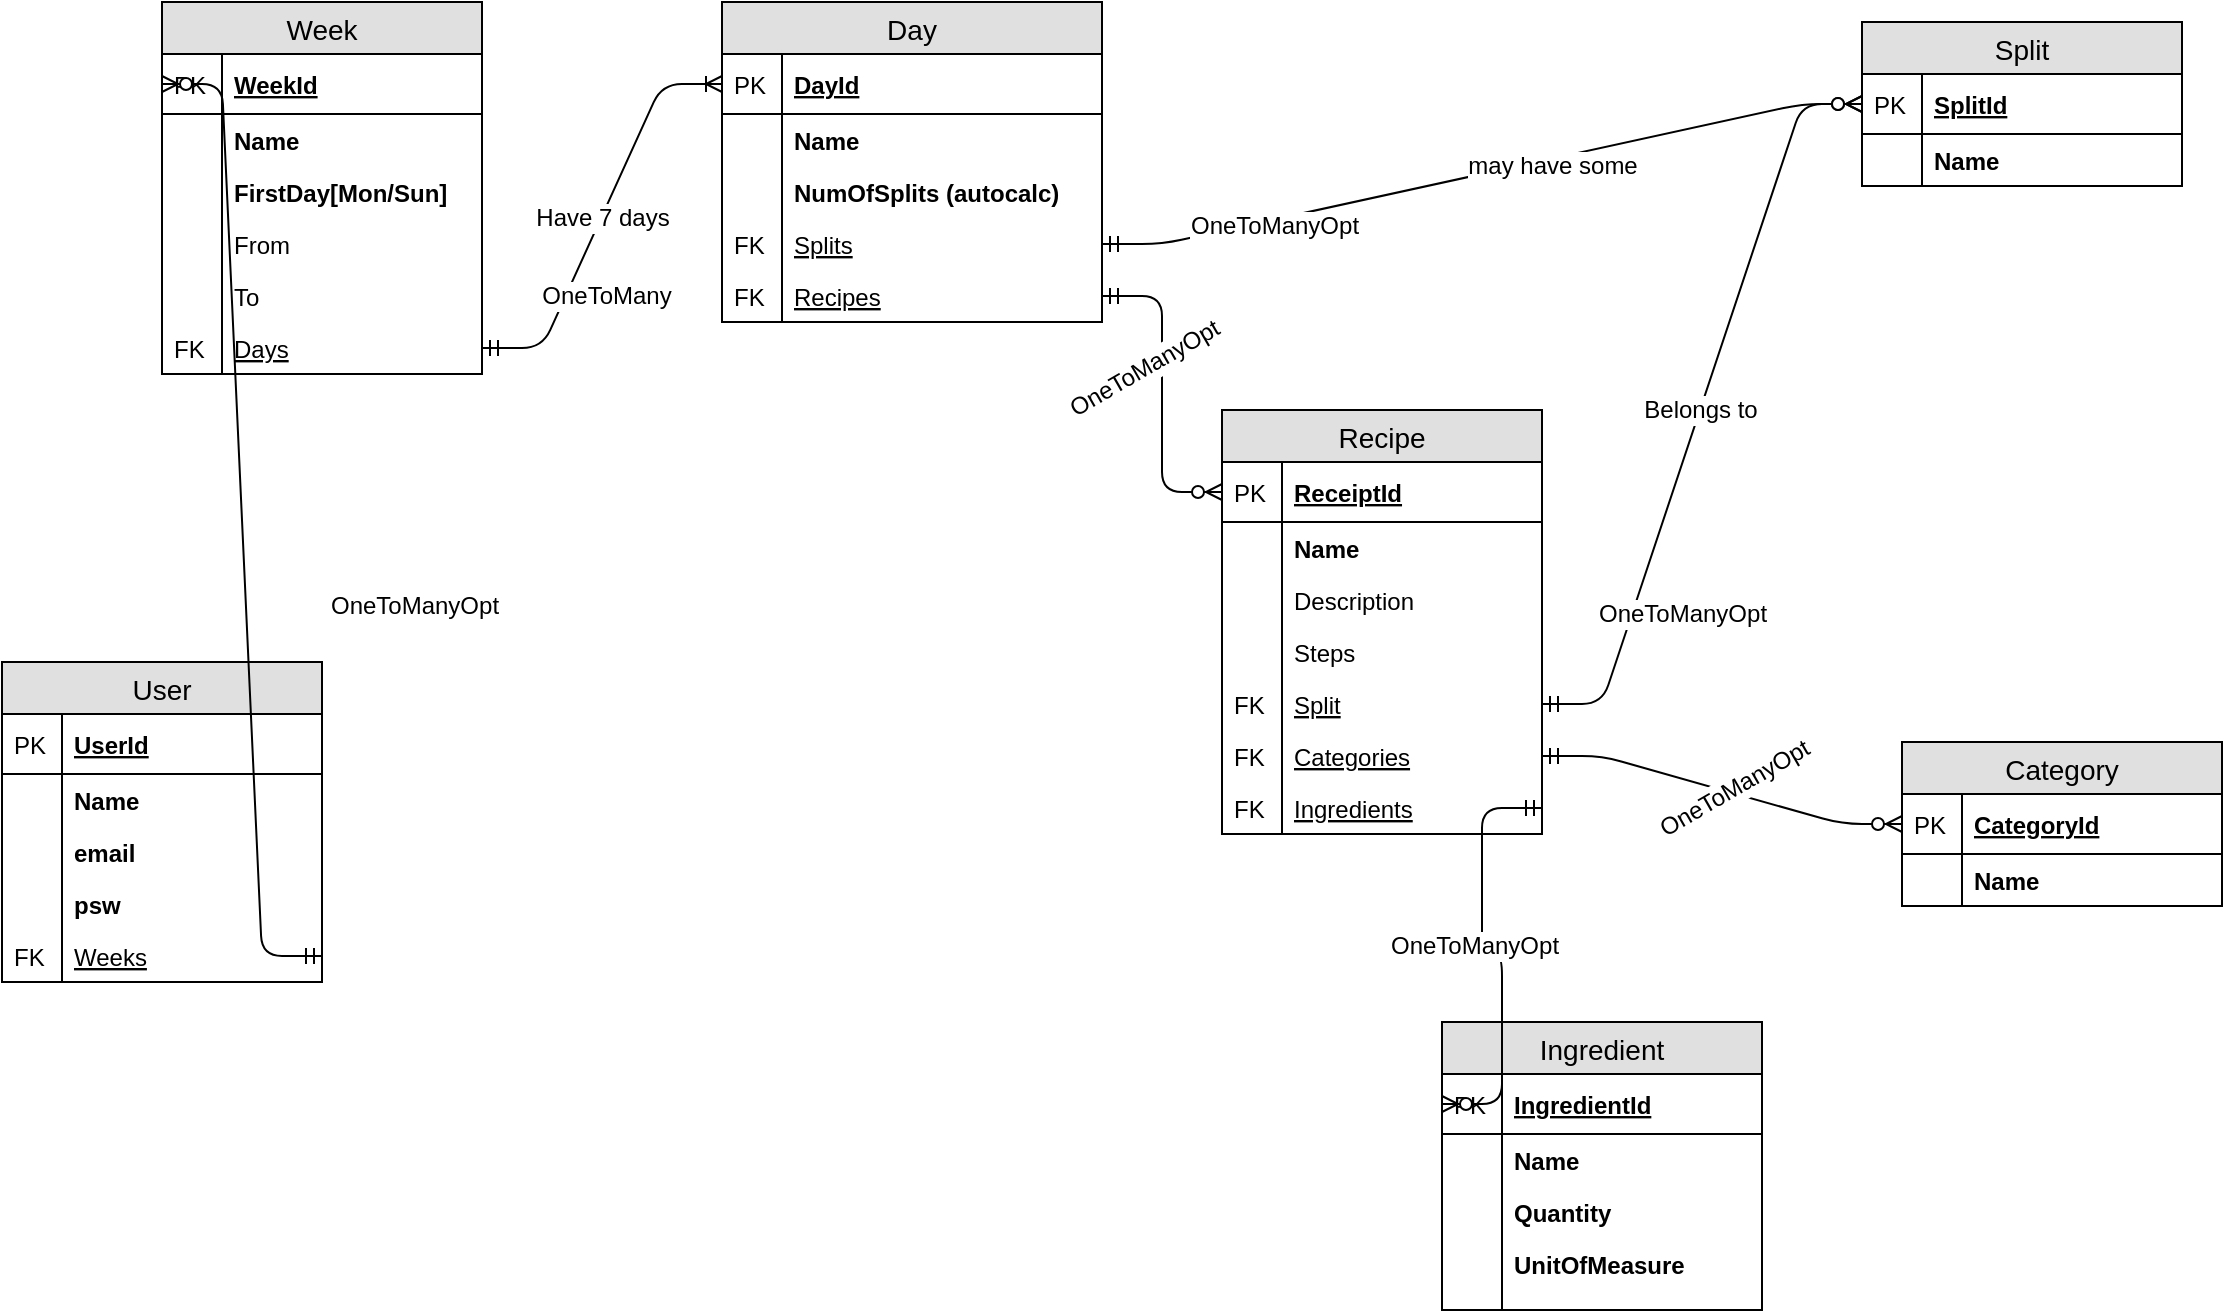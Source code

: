<mxfile version="12.9.3" type="device"><diagram id="C5RBs43oDa-KdzZeNtuy" name="ER Diagram"><mxGraphModel dx="768" dy="491" grid="1" gridSize="10" guides="1" tooltips="1" connect="1" arrows="1" fold="1" page="1" pageScale="1" pageWidth="1169" pageHeight="827" math="0" shadow="0"><root><mxCell id="WIyWlLk6GJQsqaUBKTNV-0"/><mxCell id="WIyWlLk6GJQsqaUBKTNV-1" parent="WIyWlLk6GJQsqaUBKTNV-0"/><mxCell id="Jio8RKkxneQwSCOwYxbg-38" value="" style="edgeStyle=entityRelationEdgeStyle;fontSize=12;html=1;endArrow=ERoneToMany;startArrow=ERmandOne;exitX=1;exitY=0.5;exitDx=0;exitDy=0;entryX=0;entryY=0.5;entryDx=0;entryDy=0;" parent="WIyWlLk6GJQsqaUBKTNV-1" source="Jio8RKkxneQwSCOwYxbg-25" target="Jio8RKkxneQwSCOwYxbg-28" edge="1"><mxGeometry width="100" height="100" relative="1" as="geometry"><mxPoint x="170" y="430" as="sourcePoint"/><mxPoint x="270" y="330" as="targetPoint"/></mxGeometry></mxCell><mxCell id="Jio8RKkxneQwSCOwYxbg-39" value="Have 7 days" style="text;html=1;align=center;verticalAlign=middle;resizable=0;points=[];labelBackgroundColor=#ffffff;" parent="Jio8RKkxneQwSCOwYxbg-38" vertex="1" connectable="0"><mxGeometry x="-0.005" relative="1" as="geometry"><mxPoint as="offset"/></mxGeometry></mxCell><mxCell id="Jio8RKkxneQwSCOwYxbg-82" value="OneToMany" style="text;html=1;align=center;verticalAlign=middle;resizable=0;points=[];labelBackgroundColor=#ffffff;" parent="Jio8RKkxneQwSCOwYxbg-38" vertex="1" connectable="0"><mxGeometry x="-0.776" y="13" relative="1" as="geometry"><mxPoint x="38.27" y="-12.97" as="offset"/></mxGeometry></mxCell><mxCell id="Jio8RKkxneQwSCOwYxbg-56" value="" style="edgeStyle=entityRelationEdgeStyle;fontSize=12;html=1;endArrow=ERzeroToMany;startArrow=ERmandOne;entryX=0;entryY=0.5;entryDx=0;entryDy=0;exitX=1;exitY=0.5;exitDx=0;exitDy=0;" parent="WIyWlLk6GJQsqaUBKTNV-1" source="Jio8RKkxneQwSCOwYxbg-34" target="Jio8RKkxneQwSCOwYxbg-46" edge="1"><mxGeometry width="100" height="100" relative="1" as="geometry"><mxPoint x="610" y="40" as="sourcePoint"/><mxPoint x="710" y="-60" as="targetPoint"/></mxGeometry></mxCell><mxCell id="Jio8RKkxneQwSCOwYxbg-81" value="may have some" style="text;html=1;align=center;verticalAlign=middle;resizable=0;points=[];labelBackgroundColor=#ffffff;" parent="Jio8RKkxneQwSCOwYxbg-56" vertex="1" connectable="0"><mxGeometry x="0.179" y="-3" relative="1" as="geometry"><mxPoint as="offset"/></mxGeometry></mxCell><mxCell id="Jio8RKkxneQwSCOwYxbg-72" value="" style="edgeStyle=entityRelationEdgeStyle;fontSize=12;html=1;endArrow=ERzeroToMany;startArrow=ERmandOne;entryX=0;entryY=0.5;entryDx=0;entryDy=0;exitX=1;exitY=0.5;exitDx=0;exitDy=0;" parent="WIyWlLk6GJQsqaUBKTNV-1" source="Jio8RKkxneQwSCOwYxbg-41" target="Jio8RKkxneQwSCOwYxbg-58" edge="1"><mxGeometry width="100" height="100" relative="1" as="geometry"><mxPoint x="670" y="222" as="sourcePoint"/><mxPoint x="800" y="62" as="targetPoint"/></mxGeometry></mxCell><mxCell id="Jio8RKkxneQwSCOwYxbg-77" value="" style="edgeStyle=entityRelationEdgeStyle;fontSize=12;html=1;endArrow=ERzeroToMany;startArrow=ERmandOne;exitX=1;exitY=0.5;exitDx=0;exitDy=0;entryX=0;entryY=0.5;entryDx=0;entryDy=0;" parent="WIyWlLk6GJQsqaUBKTNV-1" source="Jio8RKkxneQwSCOwYxbg-74" target="Jio8RKkxneQwSCOwYxbg-46" edge="1"><mxGeometry width="100" height="100" relative="1" as="geometry"><mxPoint x="950" y="500" as="sourcePoint"/><mxPoint x="1050" y="400" as="targetPoint"/></mxGeometry></mxCell><mxCell id="Jio8RKkxneQwSCOwYxbg-78" value="OneToManyOpt" style="text;html=1;align=center;verticalAlign=middle;resizable=0;points=[];labelBackgroundColor=#ffffff;" parent="Jio8RKkxneQwSCOwYxbg-77" vertex="1" connectable="0"><mxGeometry x="-0.345" y="-4" relative="1" as="geometry"><mxPoint x="6.09" y="41.72" as="offset"/></mxGeometry></mxCell><mxCell id="Jio8RKkxneQwSCOwYxbg-79" value="Belongs to" style="text;html=1;align=center;verticalAlign=middle;resizable=0;points=[];labelBackgroundColor=#ffffff;" parent="Jio8RKkxneQwSCOwYxbg-77" vertex="1" connectable="0"><mxGeometry x="-0.013" relative="1" as="geometry"><mxPoint as="offset"/></mxGeometry></mxCell><mxCell id="Jio8RKkxneQwSCOwYxbg-80" value="OneToManyOpt" style="text;html=1;align=center;verticalAlign=middle;resizable=0;points=[];labelBackgroundColor=#ffffff;" parent="WIyWlLk6GJQsqaUBKTNV-1" vertex="1" connectable="0"><mxGeometry x="639.998" y="130.0" as="geometry"><mxPoint x="36.09" y="41.72" as="offset"/></mxGeometry></mxCell><mxCell id="Jio8RKkxneQwSCOwYxbg-94" value="" style="edgeStyle=entityRelationEdgeStyle;fontSize=12;html=1;endArrow=ERzeroToMany;startArrow=ERmandOne;exitX=1;exitY=0.5;exitDx=0;exitDy=0;entryX=0;entryY=0.5;entryDx=0;entryDy=0;" parent="WIyWlLk6GJQsqaUBKTNV-1" source="Jio8RKkxneQwSCOwYxbg-70" target="Jio8RKkxneQwSCOwYxbg-84" edge="1"><mxGeometry width="100" height="100" relative="1" as="geometry"><mxPoint x="850" y="550" as="sourcePoint"/><mxPoint x="950" y="450" as="targetPoint"/></mxGeometry></mxCell><mxCell id="Jio8RKkxneQwSCOwYxbg-96" value="OneToManyOpt" style="text;html=1;align=center;verticalAlign=middle;resizable=0;points=[];labelBackgroundColor=#ffffff;rotation=-30;" parent="WIyWlLk6GJQsqaUBKTNV-1" vertex="1" connectable="0"><mxGeometry x="880.004" y="419.997" as="geometry"><mxPoint x="6.09" y="41.72" as="offset"/></mxGeometry></mxCell><mxCell id="Jio8RKkxneQwSCOwYxbg-97" value="OneToManyOpt" style="text;html=1;align=center;verticalAlign=middle;resizable=0;points=[];labelBackgroundColor=#ffffff;rotation=-30;" parent="WIyWlLk6GJQsqaUBKTNV-1" vertex="1" connectable="0"><mxGeometry x="585.004" y="209.997" as="geometry"><mxPoint x="6.09" y="41.72" as="offset"/></mxGeometry></mxCell><mxCell id="Jio8RKkxneQwSCOwYxbg-27" value="Day" style="swimlane;fontStyle=0;childLayout=stackLayout;horizontal=1;startSize=26;fillColor=#e0e0e0;horizontalStack=0;resizeParent=1;resizeParentMax=0;resizeLast=0;collapsible=1;marginBottom=0;swimlaneFillColor=#ffffff;align=center;fontSize=14;" parent="WIyWlLk6GJQsqaUBKTNV-1" vertex="1"><mxGeometry x="400" y="60" width="190" height="160" as="geometry"/></mxCell><mxCell id="Jio8RKkxneQwSCOwYxbg-28" value="DayId" style="shape=partialRectangle;top=0;left=0;right=0;bottom=1;align=left;verticalAlign=middle;fillColor=none;spacingLeft=34;spacingRight=4;overflow=hidden;rotatable=0;points=[[0,0.5],[1,0.5]];portConstraint=eastwest;dropTarget=0;fontStyle=5;fontSize=12;" parent="Jio8RKkxneQwSCOwYxbg-27" vertex="1"><mxGeometry y="26" width="190" height="30" as="geometry"/></mxCell><mxCell id="Jio8RKkxneQwSCOwYxbg-29" value="PK" style="shape=partialRectangle;top=0;left=0;bottom=0;fillColor=none;align=left;verticalAlign=middle;spacingLeft=4;spacingRight=4;overflow=hidden;rotatable=0;points=[];portConstraint=eastwest;part=1;fontSize=12;" parent="Jio8RKkxneQwSCOwYxbg-28" vertex="1" connectable="0"><mxGeometry width="30" height="30" as="geometry"/></mxCell><mxCell id="Jio8RKkxneQwSCOwYxbg-30" value="Name" style="shape=partialRectangle;top=0;left=0;right=0;bottom=0;align=left;verticalAlign=top;fillColor=none;spacingLeft=34;spacingRight=4;overflow=hidden;rotatable=0;points=[[0,0.5],[1,0.5]];portConstraint=eastwest;dropTarget=0;fontSize=12;fontStyle=1" parent="Jio8RKkxneQwSCOwYxbg-27" vertex="1"><mxGeometry y="56" width="190" height="26" as="geometry"/></mxCell><mxCell id="Jio8RKkxneQwSCOwYxbg-31" value="" style="shape=partialRectangle;top=0;left=0;bottom=0;fillColor=none;align=left;verticalAlign=top;spacingLeft=4;spacingRight=4;overflow=hidden;rotatable=0;points=[];portConstraint=eastwest;part=1;fontSize=12;" parent="Jio8RKkxneQwSCOwYxbg-30" vertex="1" connectable="0"><mxGeometry width="30" height="26" as="geometry"/></mxCell><mxCell id="Jio8RKkxneQwSCOwYxbg-32" value="NumOfSplits (autocalc)" style="shape=partialRectangle;top=0;left=0;right=0;bottom=0;align=left;verticalAlign=top;fillColor=none;spacingLeft=34;spacingRight=4;overflow=hidden;rotatable=0;points=[[0,0.5],[1,0.5]];portConstraint=eastwest;dropTarget=0;fontSize=12;fontStyle=1" parent="Jio8RKkxneQwSCOwYxbg-27" vertex="1"><mxGeometry y="82" width="190" height="26" as="geometry"/></mxCell><mxCell id="Jio8RKkxneQwSCOwYxbg-33" value="" style="shape=partialRectangle;top=0;left=0;bottom=0;fillColor=none;align=left;verticalAlign=top;spacingLeft=4;spacingRight=4;overflow=hidden;rotatable=0;points=[];portConstraint=eastwest;part=1;fontSize=12;" parent="Jio8RKkxneQwSCOwYxbg-32" vertex="1" connectable="0"><mxGeometry width="30" height="26" as="geometry"/></mxCell><mxCell id="Jio8RKkxneQwSCOwYxbg-34" value="Splits" style="shape=partialRectangle;top=0;left=0;right=0;bottom=0;align=left;verticalAlign=top;fillColor=none;spacingLeft=34;spacingRight=4;overflow=hidden;rotatable=0;points=[[0,0.5],[1,0.5]];portConstraint=eastwest;dropTarget=0;fontSize=12;fontStyle=4" parent="Jio8RKkxneQwSCOwYxbg-27" vertex="1"><mxGeometry y="108" width="190" height="26" as="geometry"/></mxCell><mxCell id="Jio8RKkxneQwSCOwYxbg-35" value="FK" style="shape=partialRectangle;top=0;left=0;bottom=0;fillColor=none;align=left;verticalAlign=top;spacingLeft=4;spacingRight=4;overflow=hidden;rotatable=0;points=[];portConstraint=eastwest;part=1;fontSize=12;" parent="Jio8RKkxneQwSCOwYxbg-34" vertex="1" connectable="0"><mxGeometry width="30" height="26" as="geometry"/></mxCell><mxCell id="Jio8RKkxneQwSCOwYxbg-41" value="Recipes" style="shape=partialRectangle;top=0;left=0;right=0;bottom=0;align=left;verticalAlign=top;fillColor=none;spacingLeft=34;spacingRight=4;overflow=hidden;rotatable=0;points=[[0,0.5],[1,0.5]];portConstraint=eastwest;dropTarget=0;fontSize=12;fontStyle=4" parent="Jio8RKkxneQwSCOwYxbg-27" vertex="1"><mxGeometry y="134" width="190" height="26" as="geometry"/></mxCell><mxCell id="Jio8RKkxneQwSCOwYxbg-42" value="FK" style="shape=partialRectangle;top=0;left=0;bottom=0;fillColor=none;align=left;verticalAlign=top;spacingLeft=4;spacingRight=4;overflow=hidden;rotatable=0;points=[];portConstraint=eastwest;part=1;fontSize=12;" parent="Jio8RKkxneQwSCOwYxbg-41" vertex="1" connectable="0"><mxGeometry width="30" height="26" as="geometry"/></mxCell><mxCell id="Jio8RKkxneQwSCOwYxbg-57" value="Recipe" style="swimlane;fontStyle=0;childLayout=stackLayout;horizontal=1;startSize=26;fillColor=#e0e0e0;horizontalStack=0;resizeParent=1;resizeParentMax=0;resizeLast=0;collapsible=1;marginBottom=0;swimlaneFillColor=#ffffff;align=center;fontSize=14;" parent="WIyWlLk6GJQsqaUBKTNV-1" vertex="1"><mxGeometry x="650" y="264" width="160" height="212" as="geometry"/></mxCell><mxCell id="Jio8RKkxneQwSCOwYxbg-58" value="ReceiptId" style="shape=partialRectangle;top=0;left=0;right=0;bottom=1;align=left;verticalAlign=middle;fillColor=none;spacingLeft=34;spacingRight=4;overflow=hidden;rotatable=0;points=[[0,0.5],[1,0.5]];portConstraint=eastwest;dropTarget=0;fontStyle=5;fontSize=12;" parent="Jio8RKkxneQwSCOwYxbg-57" vertex="1"><mxGeometry y="26" width="160" height="30" as="geometry"/></mxCell><mxCell id="Jio8RKkxneQwSCOwYxbg-59" value="PK" style="shape=partialRectangle;top=0;left=0;bottom=0;fillColor=none;align=left;verticalAlign=middle;spacingLeft=4;spacingRight=4;overflow=hidden;rotatable=0;points=[];portConstraint=eastwest;part=1;fontSize=12;" parent="Jio8RKkxneQwSCOwYxbg-58" vertex="1" connectable="0"><mxGeometry width="30" height="30" as="geometry"/></mxCell><mxCell id="Jio8RKkxneQwSCOwYxbg-60" value="Name" style="shape=partialRectangle;top=0;left=0;right=0;bottom=0;align=left;verticalAlign=top;fillColor=none;spacingLeft=34;spacingRight=4;overflow=hidden;rotatable=0;points=[[0,0.5],[1,0.5]];portConstraint=eastwest;dropTarget=0;fontSize=12;fontStyle=1" parent="Jio8RKkxneQwSCOwYxbg-57" vertex="1"><mxGeometry y="56" width="160" height="26" as="geometry"/></mxCell><mxCell id="Jio8RKkxneQwSCOwYxbg-61" value="" style="shape=partialRectangle;top=0;left=0;bottom=0;fillColor=none;align=left;verticalAlign=top;spacingLeft=4;spacingRight=4;overflow=hidden;rotatable=0;points=[];portConstraint=eastwest;part=1;fontSize=12;" parent="Jio8RKkxneQwSCOwYxbg-60" vertex="1" connectable="0"><mxGeometry width="30" height="26" as="geometry"/></mxCell><mxCell id="Jio8RKkxneQwSCOwYxbg-62" value="Description" style="shape=partialRectangle;top=0;left=0;right=0;bottom=0;align=left;verticalAlign=top;fillColor=none;spacingLeft=34;spacingRight=4;overflow=hidden;rotatable=0;points=[[0,0.5],[1,0.5]];portConstraint=eastwest;dropTarget=0;fontSize=12;" parent="Jio8RKkxneQwSCOwYxbg-57" vertex="1"><mxGeometry y="82" width="160" height="26" as="geometry"/></mxCell><mxCell id="Jio8RKkxneQwSCOwYxbg-63" value="" style="shape=partialRectangle;top=0;left=0;bottom=0;fillColor=none;align=left;verticalAlign=top;spacingLeft=4;spacingRight=4;overflow=hidden;rotatable=0;points=[];portConstraint=eastwest;part=1;fontSize=12;" parent="Jio8RKkxneQwSCOwYxbg-62" vertex="1" connectable="0"><mxGeometry width="30" height="26" as="geometry"/></mxCell><mxCell id="Jio8RKkxneQwSCOwYxbg-68" value="Steps" style="shape=partialRectangle;top=0;left=0;right=0;bottom=0;align=left;verticalAlign=top;fillColor=none;spacingLeft=34;spacingRight=4;overflow=hidden;rotatable=0;points=[[0,0.5],[1,0.5]];portConstraint=eastwest;dropTarget=0;fontSize=12;" parent="Jio8RKkxneQwSCOwYxbg-57" vertex="1"><mxGeometry y="108" width="160" height="26" as="geometry"/></mxCell><mxCell id="Jio8RKkxneQwSCOwYxbg-69" value="" style="shape=partialRectangle;top=0;left=0;bottom=0;fillColor=none;align=left;verticalAlign=top;spacingLeft=4;spacingRight=4;overflow=hidden;rotatable=0;points=[];portConstraint=eastwest;part=1;fontSize=12;" parent="Jio8RKkxneQwSCOwYxbg-68" vertex="1" connectable="0"><mxGeometry width="30" height="26" as="geometry"/></mxCell><mxCell id="Jio8RKkxneQwSCOwYxbg-74" value="Split" style="shape=partialRectangle;top=0;left=0;right=0;bottom=0;align=left;verticalAlign=top;fillColor=none;spacingLeft=34;spacingRight=4;overflow=hidden;rotatable=0;points=[[0,0.5],[1,0.5]];portConstraint=eastwest;dropTarget=0;fontSize=12;fontStyle=4" parent="Jio8RKkxneQwSCOwYxbg-57" vertex="1"><mxGeometry y="134" width="160" height="26" as="geometry"/></mxCell><mxCell id="Jio8RKkxneQwSCOwYxbg-75" value="FK" style="shape=partialRectangle;top=0;left=0;bottom=0;fillColor=none;align=left;verticalAlign=top;spacingLeft=4;spacingRight=4;overflow=hidden;rotatable=0;points=[];portConstraint=eastwest;part=1;fontSize=12;" parent="Jio8RKkxneQwSCOwYxbg-74" vertex="1" connectable="0"><mxGeometry width="30" height="26" as="geometry"/></mxCell><mxCell id="Jio8RKkxneQwSCOwYxbg-70" value="Categories" style="shape=partialRectangle;top=0;left=0;right=0;bottom=0;align=left;verticalAlign=top;fillColor=none;spacingLeft=34;spacingRight=4;overflow=hidden;rotatable=0;points=[[0,0.5],[1,0.5]];portConstraint=eastwest;dropTarget=0;fontSize=12;fontStyle=4" parent="Jio8RKkxneQwSCOwYxbg-57" vertex="1"><mxGeometry y="160" width="160" height="26" as="geometry"/></mxCell><mxCell id="Jio8RKkxneQwSCOwYxbg-71" value="FK" style="shape=partialRectangle;top=0;left=0;bottom=0;fillColor=none;align=left;verticalAlign=top;spacingLeft=4;spacingRight=4;overflow=hidden;rotatable=0;points=[];portConstraint=eastwest;part=1;fontSize=12;" parent="Jio8RKkxneQwSCOwYxbg-70" vertex="1" connectable="0"><mxGeometry width="30" height="26" as="geometry"/></mxCell><mxCell id="Jio8RKkxneQwSCOwYxbg-64" value="Ingredients" style="shape=partialRectangle;top=0;left=0;right=0;bottom=0;align=left;verticalAlign=top;fillColor=none;spacingLeft=34;spacingRight=4;overflow=hidden;rotatable=0;points=[[0,0.5],[1,0.5]];portConstraint=eastwest;dropTarget=0;fontSize=12;fontStyle=4" parent="Jio8RKkxneQwSCOwYxbg-57" vertex="1"><mxGeometry y="186" width="160" height="26" as="geometry"/></mxCell><mxCell id="Jio8RKkxneQwSCOwYxbg-65" value="FK" style="shape=partialRectangle;top=0;left=0;bottom=0;fillColor=none;align=left;verticalAlign=top;spacingLeft=4;spacingRight=4;overflow=hidden;rotatable=0;points=[];portConstraint=eastwest;part=1;fontSize=12;" parent="Jio8RKkxneQwSCOwYxbg-64" vertex="1" connectable="0"><mxGeometry width="30" height="26" as="geometry"/></mxCell><mxCell id="Jio8RKkxneQwSCOwYxbg-45" value="Split" style="swimlane;fontStyle=0;childLayout=stackLayout;horizontal=1;startSize=26;fillColor=#e0e0e0;horizontalStack=0;resizeParent=1;resizeParentMax=0;resizeLast=0;collapsible=1;marginBottom=0;swimlaneFillColor=#ffffff;align=center;fontSize=14;" parent="WIyWlLk6GJQsqaUBKTNV-1" vertex="1"><mxGeometry x="970" y="70" width="160" height="82" as="geometry"/></mxCell><mxCell id="Jio8RKkxneQwSCOwYxbg-46" value="SplitId" style="shape=partialRectangle;top=0;left=0;right=0;bottom=1;align=left;verticalAlign=middle;fillColor=none;spacingLeft=34;spacingRight=4;overflow=hidden;rotatable=0;points=[[0,0.5],[1,0.5]];portConstraint=eastwest;dropTarget=0;fontStyle=5;fontSize=12;" parent="Jio8RKkxneQwSCOwYxbg-45" vertex="1"><mxGeometry y="26" width="160" height="30" as="geometry"/></mxCell><mxCell id="Jio8RKkxneQwSCOwYxbg-47" value="PK" style="shape=partialRectangle;top=0;left=0;bottom=0;fillColor=none;align=left;verticalAlign=middle;spacingLeft=4;spacingRight=4;overflow=hidden;rotatable=0;points=[];portConstraint=eastwest;part=1;fontSize=12;" parent="Jio8RKkxneQwSCOwYxbg-46" vertex="1" connectable="0"><mxGeometry width="30" height="30" as="geometry"/></mxCell><mxCell id="Jio8RKkxneQwSCOwYxbg-48" value="Name" style="shape=partialRectangle;top=0;left=0;right=0;bottom=0;align=left;verticalAlign=top;fillColor=none;spacingLeft=34;spacingRight=4;overflow=hidden;rotatable=0;points=[[0,0.5],[1,0.5]];portConstraint=eastwest;dropTarget=0;fontSize=12;fontStyle=1" parent="Jio8RKkxneQwSCOwYxbg-45" vertex="1"><mxGeometry y="56" width="160" height="26" as="geometry"/></mxCell><mxCell id="Jio8RKkxneQwSCOwYxbg-49" value="" style="shape=partialRectangle;top=0;left=0;bottom=0;fillColor=none;align=left;verticalAlign=top;spacingLeft=4;spacingRight=4;overflow=hidden;rotatable=0;points=[];portConstraint=eastwest;part=1;fontSize=12;" parent="Jio8RKkxneQwSCOwYxbg-48" vertex="1" connectable="0"><mxGeometry width="30" height="26" as="geometry"/></mxCell><mxCell id="Jio8RKkxneQwSCOwYxbg-83" value="Category" style="swimlane;fontStyle=0;childLayout=stackLayout;horizontal=1;startSize=26;fillColor=#e0e0e0;horizontalStack=0;resizeParent=1;resizeParentMax=0;resizeLast=0;collapsible=1;marginBottom=0;swimlaneFillColor=#ffffff;align=center;fontSize=14;" parent="WIyWlLk6GJQsqaUBKTNV-1" vertex="1"><mxGeometry x="990" y="430" width="160" height="82" as="geometry"/></mxCell><mxCell id="Jio8RKkxneQwSCOwYxbg-84" value="CategoryId" style="shape=partialRectangle;top=0;left=0;right=0;bottom=1;align=left;verticalAlign=middle;fillColor=none;spacingLeft=34;spacingRight=4;overflow=hidden;rotatable=0;points=[[0,0.5],[1,0.5]];portConstraint=eastwest;dropTarget=0;fontStyle=5;fontSize=12;" parent="Jio8RKkxneQwSCOwYxbg-83" vertex="1"><mxGeometry y="26" width="160" height="30" as="geometry"/></mxCell><mxCell id="Jio8RKkxneQwSCOwYxbg-85" value="PK" style="shape=partialRectangle;top=0;left=0;bottom=0;fillColor=none;align=left;verticalAlign=middle;spacingLeft=4;spacingRight=4;overflow=hidden;rotatable=0;points=[];portConstraint=eastwest;part=1;fontSize=12;" parent="Jio8RKkxneQwSCOwYxbg-84" vertex="1" connectable="0"><mxGeometry width="30" height="30" as="geometry"/></mxCell><mxCell id="Jio8RKkxneQwSCOwYxbg-86" value="Name" style="shape=partialRectangle;top=0;left=0;right=0;bottom=0;align=left;verticalAlign=top;fillColor=none;spacingLeft=34;spacingRight=4;overflow=hidden;rotatable=0;points=[[0,0.5],[1,0.5]];portConstraint=eastwest;dropTarget=0;fontSize=12;fontStyle=1" parent="Jio8RKkxneQwSCOwYxbg-83" vertex="1"><mxGeometry y="56" width="160" height="26" as="geometry"/></mxCell><mxCell id="Jio8RKkxneQwSCOwYxbg-87" value="" style="shape=partialRectangle;top=0;left=0;bottom=0;fillColor=none;align=left;verticalAlign=top;spacingLeft=4;spacingRight=4;overflow=hidden;rotatable=0;points=[];portConstraint=eastwest;part=1;fontSize=12;" parent="Jio8RKkxneQwSCOwYxbg-86" vertex="1" connectable="0"><mxGeometry width="30" height="26" as="geometry"/></mxCell><mxCell id="Jio8RKkxneQwSCOwYxbg-6" value="Week" style="swimlane;fontStyle=0;childLayout=stackLayout;horizontal=1;startSize=26;fillColor=#e0e0e0;horizontalStack=0;resizeParent=1;resizeParentMax=0;resizeLast=0;collapsible=1;marginBottom=0;swimlaneFillColor=#ffffff;align=center;fontSize=14;" parent="WIyWlLk6GJQsqaUBKTNV-1" vertex="1"><mxGeometry x="120" y="60" width="160" height="186" as="geometry"/></mxCell><mxCell id="Jio8RKkxneQwSCOwYxbg-7" value="WeekId" style="shape=partialRectangle;top=0;left=0;right=0;bottom=1;align=left;verticalAlign=middle;fillColor=none;spacingLeft=34;spacingRight=4;overflow=hidden;rotatable=0;points=[[0,0.5],[1,0.5]];portConstraint=eastwest;dropTarget=0;fontStyle=5;fontSize=12;" parent="Jio8RKkxneQwSCOwYxbg-6" vertex="1"><mxGeometry y="26" width="160" height="30" as="geometry"/></mxCell><mxCell id="Jio8RKkxneQwSCOwYxbg-8" value="PK" style="shape=partialRectangle;top=0;left=0;bottom=0;fillColor=none;align=left;verticalAlign=middle;spacingLeft=4;spacingRight=4;overflow=hidden;rotatable=0;points=[];portConstraint=eastwest;part=1;fontSize=12;" parent="Jio8RKkxneQwSCOwYxbg-7" vertex="1" connectable="0"><mxGeometry width="30" height="30" as="geometry"/></mxCell><mxCell id="Jio8RKkxneQwSCOwYxbg-9" value="Name" style="shape=partialRectangle;top=0;left=0;right=0;bottom=0;align=left;verticalAlign=top;fillColor=none;spacingLeft=34;spacingRight=4;overflow=hidden;rotatable=0;points=[[0,0.5],[1,0.5]];portConstraint=eastwest;dropTarget=0;fontSize=12;fontStyle=1" parent="Jio8RKkxneQwSCOwYxbg-6" vertex="1"><mxGeometry y="56" width="160" height="26" as="geometry"/></mxCell><mxCell id="Jio8RKkxneQwSCOwYxbg-10" value="" style="shape=partialRectangle;top=0;left=0;bottom=0;fillColor=none;align=left;verticalAlign=top;spacingLeft=4;spacingRight=4;overflow=hidden;rotatable=0;points=[];portConstraint=eastwest;part=1;fontSize=12;" parent="Jio8RKkxneQwSCOwYxbg-9" vertex="1" connectable="0"><mxGeometry width="30" height="26" as="geometry"/></mxCell><mxCell id="Jio8RKkxneQwSCOwYxbg-19" value="FirstDay[Mon/Sun]" style="shape=partialRectangle;top=0;left=0;right=0;bottom=0;align=left;verticalAlign=top;fillColor=none;spacingLeft=34;spacingRight=4;overflow=hidden;rotatable=0;points=[[0,0.5],[1,0.5]];portConstraint=eastwest;dropTarget=0;fontSize=12;fontStyle=1" parent="Jio8RKkxneQwSCOwYxbg-6" vertex="1"><mxGeometry y="82" width="160" height="26" as="geometry"/></mxCell><mxCell id="Jio8RKkxneQwSCOwYxbg-20" value="" style="shape=partialRectangle;top=0;left=0;bottom=0;fillColor=none;align=left;verticalAlign=top;spacingLeft=4;spacingRight=4;overflow=hidden;rotatable=0;points=[];portConstraint=eastwest;part=1;fontSize=12;" parent="Jio8RKkxneQwSCOwYxbg-19" vertex="1" connectable="0"><mxGeometry width="30" height="26" as="geometry"/></mxCell><mxCell id="Jio8RKkxneQwSCOwYxbg-11" value="From" style="shape=partialRectangle;top=0;left=0;right=0;bottom=0;align=left;verticalAlign=top;fillColor=none;spacingLeft=34;spacingRight=4;overflow=hidden;rotatable=0;points=[[0,0.5],[1,0.5]];portConstraint=eastwest;dropTarget=0;fontSize=12;" parent="Jio8RKkxneQwSCOwYxbg-6" vertex="1"><mxGeometry y="108" width="160" height="26" as="geometry"/></mxCell><mxCell id="Jio8RKkxneQwSCOwYxbg-12" value="" style="shape=partialRectangle;top=0;left=0;bottom=0;fillColor=none;align=left;verticalAlign=top;spacingLeft=4;spacingRight=4;overflow=hidden;rotatable=0;points=[];portConstraint=eastwest;part=1;fontSize=12;" parent="Jio8RKkxneQwSCOwYxbg-11" vertex="1" connectable="0"><mxGeometry width="30" height="26" as="geometry"/></mxCell><mxCell id="Jio8RKkxneQwSCOwYxbg-13" value="To" style="shape=partialRectangle;top=0;left=0;right=0;bottom=0;align=left;verticalAlign=top;fillColor=none;spacingLeft=34;spacingRight=4;overflow=hidden;rotatable=0;points=[[0,0.5],[1,0.5]];portConstraint=eastwest;dropTarget=0;fontSize=12;" parent="Jio8RKkxneQwSCOwYxbg-6" vertex="1"><mxGeometry y="134" width="160" height="26" as="geometry"/></mxCell><mxCell id="Jio8RKkxneQwSCOwYxbg-14" value="" style="shape=partialRectangle;top=0;left=0;bottom=0;fillColor=none;align=left;verticalAlign=top;spacingLeft=4;spacingRight=4;overflow=hidden;rotatable=0;points=[];portConstraint=eastwest;part=1;fontSize=12;" parent="Jio8RKkxneQwSCOwYxbg-13" vertex="1" connectable="0"><mxGeometry width="30" height="26" as="geometry"/></mxCell><mxCell id="Jio8RKkxneQwSCOwYxbg-25" value="Days" style="shape=partialRectangle;top=0;left=0;right=0;bottom=0;align=left;verticalAlign=top;fillColor=none;spacingLeft=34;spacingRight=4;overflow=hidden;rotatable=0;points=[[0,0.5],[1,0.5]];portConstraint=eastwest;dropTarget=0;fontSize=12;fontStyle=4" parent="Jio8RKkxneQwSCOwYxbg-6" vertex="1"><mxGeometry y="160" width="160" height="26" as="geometry"/></mxCell><mxCell id="Jio8RKkxneQwSCOwYxbg-26" value="FK" style="shape=partialRectangle;top=0;left=0;bottom=0;fillColor=none;align=left;verticalAlign=top;spacingLeft=4;spacingRight=4;overflow=hidden;rotatable=0;points=[];portConstraint=eastwest;part=1;fontSize=12;" parent="Jio8RKkxneQwSCOwYxbg-25" vertex="1" connectable="0"><mxGeometry width="30" height="26" as="geometry"/></mxCell><mxCell id="Jio8RKkxneQwSCOwYxbg-98" value="Ingredient" style="swimlane;fontStyle=0;childLayout=stackLayout;horizontal=1;startSize=26;fillColor=#e0e0e0;horizontalStack=0;resizeParent=1;resizeParentMax=0;resizeLast=0;collapsible=1;marginBottom=0;swimlaneFillColor=#ffffff;align=center;fontSize=14;" parent="WIyWlLk6GJQsqaUBKTNV-1" vertex="1"><mxGeometry x="760" y="570" width="160" height="144" as="geometry"/></mxCell><mxCell id="Jio8RKkxneQwSCOwYxbg-99" value="IngredientId" style="shape=partialRectangle;top=0;left=0;right=0;bottom=1;align=left;verticalAlign=middle;fillColor=none;spacingLeft=34;spacingRight=4;overflow=hidden;rotatable=0;points=[[0,0.5],[1,0.5]];portConstraint=eastwest;dropTarget=0;fontStyle=5;fontSize=12;" parent="Jio8RKkxneQwSCOwYxbg-98" vertex="1"><mxGeometry y="26" width="160" height="30" as="geometry"/></mxCell><mxCell id="Jio8RKkxneQwSCOwYxbg-100" value="PK" style="shape=partialRectangle;top=0;left=0;bottom=0;fillColor=none;align=left;verticalAlign=middle;spacingLeft=4;spacingRight=4;overflow=hidden;rotatable=0;points=[];portConstraint=eastwest;part=1;fontSize=12;" parent="Jio8RKkxneQwSCOwYxbg-99" vertex="1" connectable="0"><mxGeometry width="30" height="30" as="geometry"/></mxCell><mxCell id="Jio8RKkxneQwSCOwYxbg-101" value="Name" style="shape=partialRectangle;top=0;left=0;right=0;bottom=0;align=left;verticalAlign=top;fillColor=none;spacingLeft=34;spacingRight=4;overflow=hidden;rotatable=0;points=[[0,0.5],[1,0.5]];portConstraint=eastwest;dropTarget=0;fontSize=12;fontStyle=1" parent="Jio8RKkxneQwSCOwYxbg-98" vertex="1"><mxGeometry y="56" width="160" height="26" as="geometry"/></mxCell><mxCell id="Jio8RKkxneQwSCOwYxbg-102" value="" style="shape=partialRectangle;top=0;left=0;bottom=0;fillColor=none;align=left;verticalAlign=top;spacingLeft=4;spacingRight=4;overflow=hidden;rotatable=0;points=[];portConstraint=eastwest;part=1;fontSize=12;" parent="Jio8RKkxneQwSCOwYxbg-101" vertex="1" connectable="0"><mxGeometry width="30" height="26" as="geometry"/></mxCell><mxCell id="Jio8RKkxneQwSCOwYxbg-105" value="Quantity" style="shape=partialRectangle;top=0;left=0;right=0;bottom=0;align=left;verticalAlign=top;fillColor=none;spacingLeft=34;spacingRight=4;overflow=hidden;rotatable=0;points=[[0,0.5],[1,0.5]];portConstraint=eastwest;dropTarget=0;fontSize=12;fontStyle=1" parent="Jio8RKkxneQwSCOwYxbg-98" vertex="1"><mxGeometry y="82" width="160" height="26" as="geometry"/></mxCell><mxCell id="Jio8RKkxneQwSCOwYxbg-106" value="" style="shape=partialRectangle;top=0;left=0;bottom=0;fillColor=none;align=left;verticalAlign=top;spacingLeft=4;spacingRight=4;overflow=hidden;rotatable=0;points=[];portConstraint=eastwest;part=1;fontSize=12;" parent="Jio8RKkxneQwSCOwYxbg-105" vertex="1" connectable="0"><mxGeometry width="30" height="26" as="geometry"/></mxCell><mxCell id="Jio8RKkxneQwSCOwYxbg-103" value="UnitOfMeasure" style="shape=partialRectangle;top=0;left=0;right=0;bottom=0;align=left;verticalAlign=top;fillColor=none;spacingLeft=34;spacingRight=4;overflow=hidden;rotatable=0;points=[[0,0.5],[1,0.5]];portConstraint=eastwest;dropTarget=0;fontSize=12;fontStyle=1" parent="Jio8RKkxneQwSCOwYxbg-98" vertex="1"><mxGeometry y="108" width="160" height="26" as="geometry"/></mxCell><mxCell id="Jio8RKkxneQwSCOwYxbg-104" value="" style="shape=partialRectangle;top=0;left=0;bottom=0;fillColor=none;align=left;verticalAlign=top;spacingLeft=4;spacingRight=4;overflow=hidden;rotatable=0;points=[];portConstraint=eastwest;part=1;fontSize=12;" parent="Jio8RKkxneQwSCOwYxbg-103" vertex="1" connectable="0"><mxGeometry width="30" height="26" as="geometry"/></mxCell><mxCell id="Jio8RKkxneQwSCOwYxbg-107" value="" style="shape=partialRectangle;top=0;left=0;right=0;bottom=0;align=left;verticalAlign=top;fillColor=none;spacingLeft=34;spacingRight=4;overflow=hidden;rotatable=0;points=[[0,0.5],[1,0.5]];portConstraint=eastwest;dropTarget=0;fontSize=12;fontStyle=1" parent="Jio8RKkxneQwSCOwYxbg-98" vertex="1"><mxGeometry y="134" width="160" height="10" as="geometry"/></mxCell><mxCell id="Jio8RKkxneQwSCOwYxbg-108" value="" style="shape=partialRectangle;top=0;left=0;bottom=0;fillColor=none;align=left;verticalAlign=top;spacingLeft=4;spacingRight=4;overflow=hidden;rotatable=0;points=[];portConstraint=eastwest;part=1;fontSize=12;" parent="Jio8RKkxneQwSCOwYxbg-107" vertex="1" connectable="0"><mxGeometry width="30" height="10" as="geometry"/></mxCell><mxCell id="Jio8RKkxneQwSCOwYxbg-109" value="" style="edgeStyle=entityRelationEdgeStyle;fontSize=12;html=1;endArrow=ERzeroToMany;startArrow=ERmandOne;exitX=1;exitY=0.5;exitDx=0;exitDy=0;entryX=0;entryY=0.5;entryDx=0;entryDy=0;" parent="WIyWlLk6GJQsqaUBKTNV-1" source="Jio8RKkxneQwSCOwYxbg-64" target="Jio8RKkxneQwSCOwYxbg-99" edge="1"><mxGeometry width="100" height="100" relative="1" as="geometry"><mxPoint x="820" y="447" as="sourcePoint"/><mxPoint x="1000" y="481" as="targetPoint"/></mxGeometry></mxCell><mxCell id="Jio8RKkxneQwSCOwYxbg-110" value="OneToManyOpt" style="text;html=1;align=center;verticalAlign=middle;resizable=0;points=[];labelBackgroundColor=#ffffff;" parent="WIyWlLk6GJQsqaUBKTNV-1" vertex="1" connectable="0"><mxGeometry x="769.999" y="490.001" as="geometry"><mxPoint x="6.09" y="41.72" as="offset"/></mxGeometry></mxCell><mxCell id="qO9bFzKhMsTwr4D29X79-0" value="User" style="swimlane;fontStyle=0;childLayout=stackLayout;horizontal=1;startSize=26;fillColor=#e0e0e0;horizontalStack=0;resizeParent=1;resizeParentMax=0;resizeLast=0;collapsible=1;marginBottom=0;swimlaneFillColor=#ffffff;align=center;fontSize=14;" parent="WIyWlLk6GJQsqaUBKTNV-1" vertex="1"><mxGeometry x="40" y="390" width="160" height="160" as="geometry"/></mxCell><mxCell id="qO9bFzKhMsTwr4D29X79-1" value="UserId" style="shape=partialRectangle;top=0;left=0;right=0;bottom=1;align=left;verticalAlign=middle;fillColor=none;spacingLeft=34;spacingRight=4;overflow=hidden;rotatable=0;points=[[0,0.5],[1,0.5]];portConstraint=eastwest;dropTarget=0;fontStyle=5;fontSize=12;" parent="qO9bFzKhMsTwr4D29X79-0" vertex="1"><mxGeometry y="26" width="160" height="30" as="geometry"/></mxCell><mxCell id="qO9bFzKhMsTwr4D29X79-2" value="PK" style="shape=partialRectangle;top=0;left=0;bottom=0;fillColor=none;align=left;verticalAlign=middle;spacingLeft=4;spacingRight=4;overflow=hidden;rotatable=0;points=[];portConstraint=eastwest;part=1;fontSize=12;" parent="qO9bFzKhMsTwr4D29X79-1" vertex="1" connectable="0"><mxGeometry width="30" height="30" as="geometry"/></mxCell><mxCell id="qO9bFzKhMsTwr4D29X79-3" value="Name" style="shape=partialRectangle;top=0;left=0;right=0;bottom=0;align=left;verticalAlign=top;fillColor=none;spacingLeft=34;spacingRight=4;overflow=hidden;rotatable=0;points=[[0,0.5],[1,0.5]];portConstraint=eastwest;dropTarget=0;fontSize=12;fontStyle=1" parent="qO9bFzKhMsTwr4D29X79-0" vertex="1"><mxGeometry y="56" width="160" height="26" as="geometry"/></mxCell><mxCell id="qO9bFzKhMsTwr4D29X79-4" value="" style="shape=partialRectangle;top=0;left=0;bottom=0;fillColor=none;align=left;verticalAlign=top;spacingLeft=4;spacingRight=4;overflow=hidden;rotatable=0;points=[];portConstraint=eastwest;part=1;fontSize=12;" parent="qO9bFzKhMsTwr4D29X79-3" vertex="1" connectable="0"><mxGeometry width="30" height="26" as="geometry"/></mxCell><mxCell id="qO9bFzKhMsTwr4D29X79-5" value="email" style="shape=partialRectangle;top=0;left=0;right=0;bottom=0;align=left;verticalAlign=top;fillColor=none;spacingLeft=34;spacingRight=4;overflow=hidden;rotatable=0;points=[[0,0.5],[1,0.5]];portConstraint=eastwest;dropTarget=0;fontSize=12;fontStyle=1" parent="qO9bFzKhMsTwr4D29X79-0" vertex="1"><mxGeometry y="82" width="160" height="26" as="geometry"/></mxCell><mxCell id="qO9bFzKhMsTwr4D29X79-6" value="" style="shape=partialRectangle;top=0;left=0;bottom=0;fillColor=none;align=left;verticalAlign=top;spacingLeft=4;spacingRight=4;overflow=hidden;rotatable=0;points=[];portConstraint=eastwest;part=1;fontSize=12;" parent="qO9bFzKhMsTwr4D29X79-5" vertex="1" connectable="0"><mxGeometry width="30" height="26" as="geometry"/></mxCell><mxCell id="qO9bFzKhMsTwr4D29X79-7" value="psw" style="shape=partialRectangle;top=0;left=0;right=0;bottom=0;align=left;verticalAlign=top;fillColor=none;spacingLeft=34;spacingRight=4;overflow=hidden;rotatable=0;points=[[0,0.5],[1,0.5]];portConstraint=eastwest;dropTarget=0;fontSize=12;fontStyle=1" parent="qO9bFzKhMsTwr4D29X79-0" vertex="1"><mxGeometry y="108" width="160" height="26" as="geometry"/></mxCell><mxCell id="qO9bFzKhMsTwr4D29X79-8" value="" style="shape=partialRectangle;top=0;left=0;bottom=0;fillColor=none;align=left;verticalAlign=top;spacingLeft=4;spacingRight=4;overflow=hidden;rotatable=0;points=[];portConstraint=eastwest;part=1;fontSize=12;" parent="qO9bFzKhMsTwr4D29X79-7" vertex="1" connectable="0"><mxGeometry width="30" height="26" as="geometry"/></mxCell><mxCell id="qO9bFzKhMsTwr4D29X79-13" value="Weeks" style="shape=partialRectangle;top=0;left=0;right=0;bottom=0;align=left;verticalAlign=top;fillColor=none;spacingLeft=34;spacingRight=4;overflow=hidden;rotatable=0;points=[[0,0.5],[1,0.5]];portConstraint=eastwest;dropTarget=0;fontSize=12;fontStyle=4" parent="qO9bFzKhMsTwr4D29X79-0" vertex="1"><mxGeometry y="134" width="160" height="26" as="geometry"/></mxCell><mxCell id="qO9bFzKhMsTwr4D29X79-14" value="FK" style="shape=partialRectangle;top=0;left=0;bottom=0;fillColor=none;align=left;verticalAlign=top;spacingLeft=4;spacingRight=4;overflow=hidden;rotatable=0;points=[];portConstraint=eastwest;part=1;fontSize=12;" parent="qO9bFzKhMsTwr4D29X79-13" vertex="1" connectable="0"><mxGeometry width="30" height="26" as="geometry"/></mxCell><mxCell id="qO9bFzKhMsTwr4D29X79-15" value="" style="edgeStyle=entityRelationEdgeStyle;fontSize=12;html=1;endArrow=ERzeroToMany;startArrow=ERmandOne;entryX=0;entryY=0.5;entryDx=0;entryDy=0;exitX=1;exitY=0.5;exitDx=0;exitDy=0;" parent="WIyWlLk6GJQsqaUBKTNV-1" source="qO9bFzKhMsTwr4D29X79-13" target="Jio8RKkxneQwSCOwYxbg-7" edge="1"><mxGeometry width="100" height="100" relative="1" as="geometry"><mxPoint x="250" y="410" as="sourcePoint"/><mxPoint x="310" y="508" as="targetPoint"/></mxGeometry></mxCell><mxCell id="qO9bFzKhMsTwr4D29X79-16" value="OneToManyOpt" style="text;html=1;align=center;verticalAlign=middle;resizable=0;points=[];labelBackgroundColor=#ffffff;" parent="WIyWlLk6GJQsqaUBKTNV-1" vertex="1" connectable="0"><mxGeometry x="209.998" y="320.0" as="geometry"><mxPoint x="36.09" y="41.72" as="offset"/></mxGeometry></mxCell></root></mxGraphModel></diagram></mxfile>